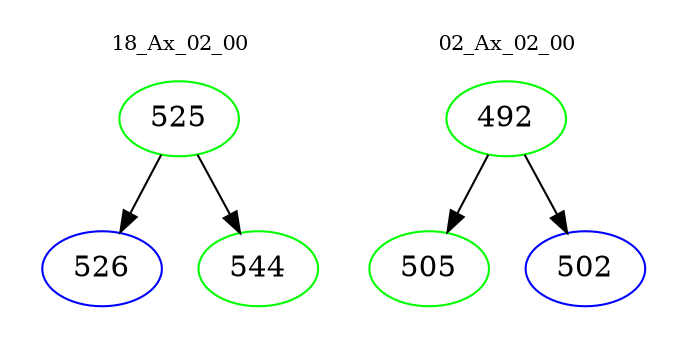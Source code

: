 digraph{
subgraph cluster_0 {
color = white
label = "18_Ax_02_00";
fontsize=10;
T0_525 [label="525", color="green"]
T0_525 -> T0_526 [color="black"]
T0_526 [label="526", color="blue"]
T0_525 -> T0_544 [color="black"]
T0_544 [label="544", color="green"]
}
subgraph cluster_1 {
color = white
label = "02_Ax_02_00";
fontsize=10;
T1_492 [label="492", color="green"]
T1_492 -> T1_505 [color="black"]
T1_505 [label="505", color="green"]
T1_492 -> T1_502 [color="black"]
T1_502 [label="502", color="blue"]
}
}

